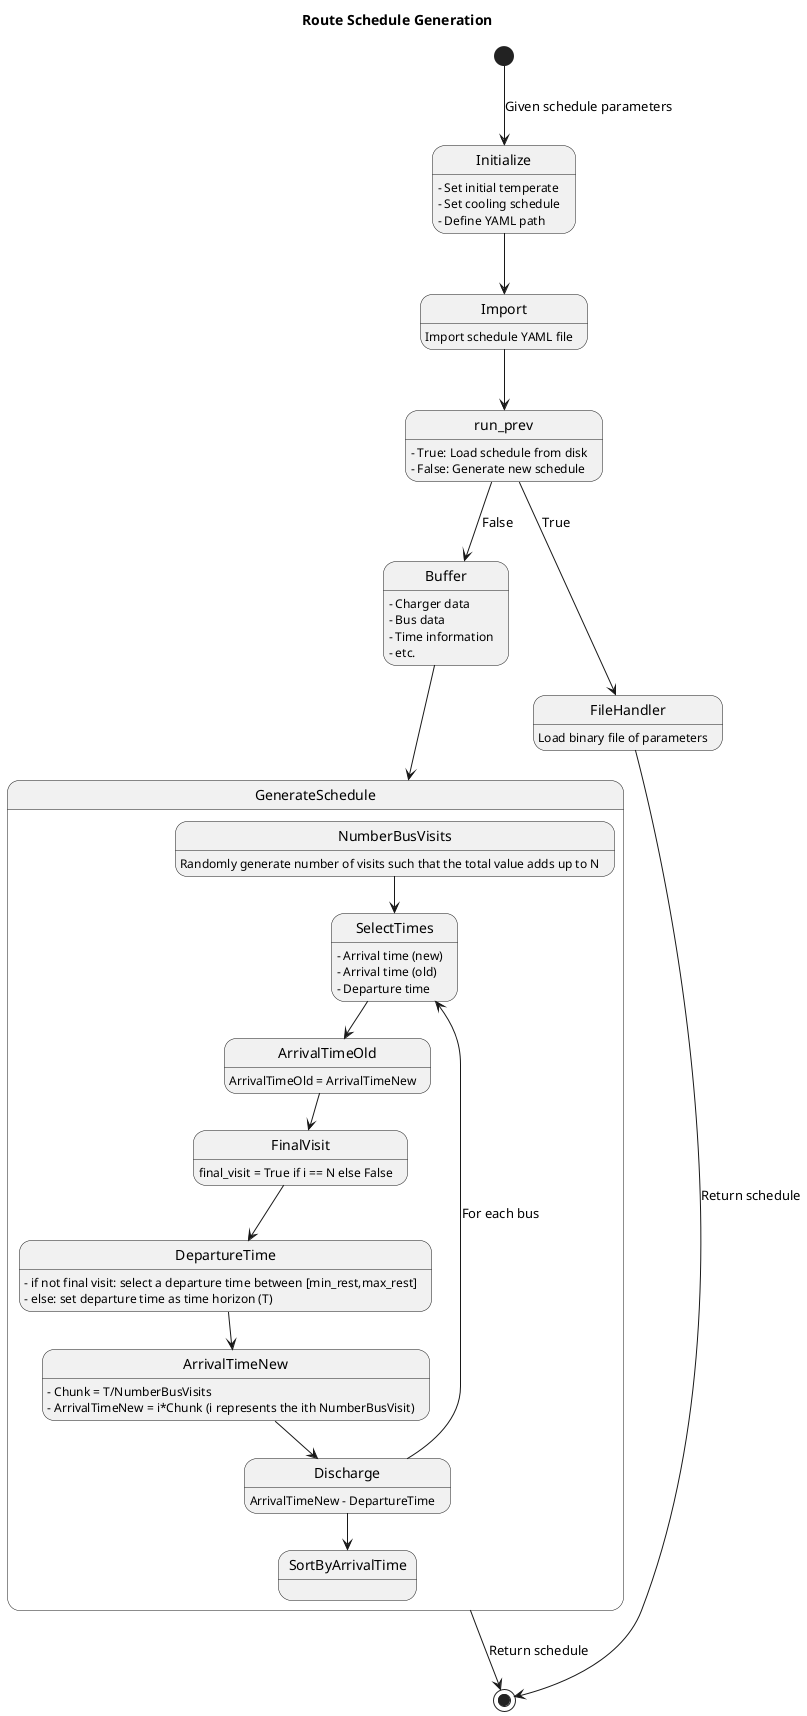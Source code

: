@startuml

title Route Schedule Generation

' Initialize
[*] --> Initialize : Given schedule parameters
Initialize : - Set initial temperate
Initialize : - Set cooling schedule
Initialize : - Define YAML path

' Import
Initialize --> Import
Import : Import schedule YAML file

' Load or generate schedule
Import --> run_prev
run_prev : - True: Load schedule from disk
run_prev : - False: Generate new schedule

'================================================================================
' True

' Buffer
run_prev --> Buffer : False
Buffer : - Charger data
Buffer : - Bus data
Buffer : - Time information
Buffer : - etc.

' Generate schedule
Buffer --> GenerateSchedule
state GenerateSchedule {
	' Number of visits
	NumberBusVisits : Randomly generate number of visits such that the total value adds up to N

	' Select times
	NumberBusVisits --> SelectTimes
	SelectTimes : - Arrival time (new)
	SelectTimes : - Arrival time (old)
	SelectTimes : - Departure time

	' Arrival time old
	SelectTimes --> ArrivalTimeOld
	ArrivalTimeOld : ArrivalTimeOld = ArrivalTimeNew

	' Final visit
	ArrivalTimeOld --> FinalVisit
	FinalVisit: final_visit = True if i == N else False
	
	' Departure time
	FinalVisit --> DepartureTime
	DepartureTime : - if not final visit: select a departure time between [min_rest,max_rest]
	DepartureTime : - else: set departure time as time horizon (T)
	
	' Arrival time new
	DepartureTime --> ArrivalTimeNew
	ArrivalTimeNew : - Chunk = T/NumberBusVisits
	ArrivalTimeNew : - ArrivalTimeNew = i*Chunk (i represents the ith NumberBusVisit)

	' Discharge
	ArrivalTimeNew --> Discharge
	Discharge : ArrivalTimeNew - DepartureTime
	
	' Loop back around
	Discharge --> SelectTimes : For each bus

	' Sort
	Discharge --> SortByArrivalTime
}

' End
GenerateSchedule --> [*] : Return schedule

'================================================================================
' False

' Get file handlesr
run_prev --> FileHandler : True
FileHandler : Load binary file of parameters

' End
FileHandler --> [*] : Return schedule

@enduml
